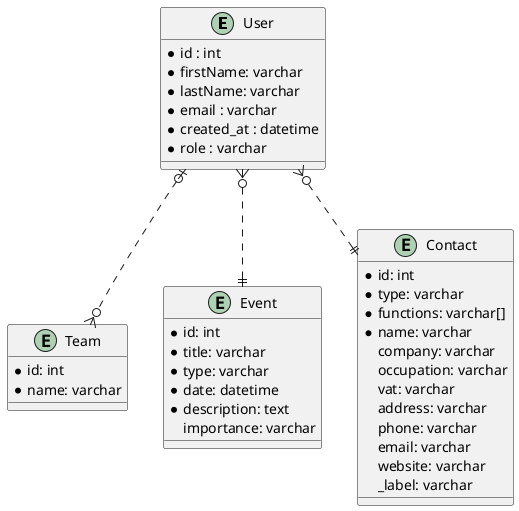 @startuml Entities

'Tables

'Utilisateurs

entity User {
    *id : int
    *firstName: varchar
    *lastName: varchar
    *email : varchar
    *created_at : datetime
    *role : varchar
}

'Equipes

entity Team {
    *id: int
    *name: varchar
}

'Evenements

entity Event {
    *id: int
    *title: varchar
    *type: varchar 
    *date: datetime
    *description: text
    importance: varchar
}

'Contacts

entity Contact {
    *id: int
    *type: varchar
    *functions: varchar[]
    *name: varchar
    company: varchar
    occupation: varchar
    vat: varchar
    address: varchar
    phone: varchar
    email: varchar
    website: varchar
    _label: varchar
}

'Relation

'Un utilisateur peut appartenir à une seule équipe (0,1)
'Une équipe peut regrouper un ensemble d'utilisateurs (0,n)

User |o..o{ Team

'Un utilisateur peut avoir plusieurs événements (0,n)
'Un événement appartient à un seul utilisateur (1,1)

User }o..|| Event

'Un utilisateur peut avoir plusieurs contacts (0,n)
'Un contact appartient à un seul utilisateur (1,1)

User }o..|| Contact
@enduml